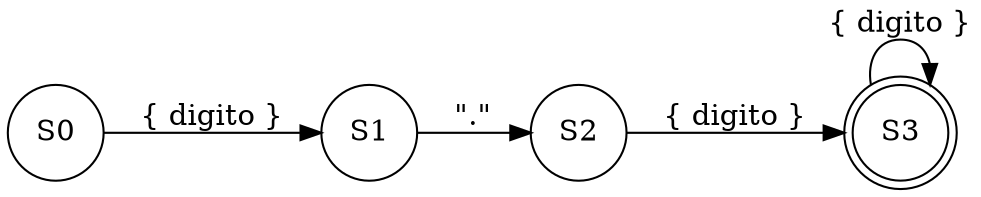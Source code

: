 digraph G{
node [shape=circle];
rankdir =LR;
S0->S1[label="\{ digito \}"]
S1->S2[label="\".\""]
S2->S3[label="\{ digito \}"]
S3[shape="doublecircle"]
S3->S3[label="\{ digito \}"]
}
